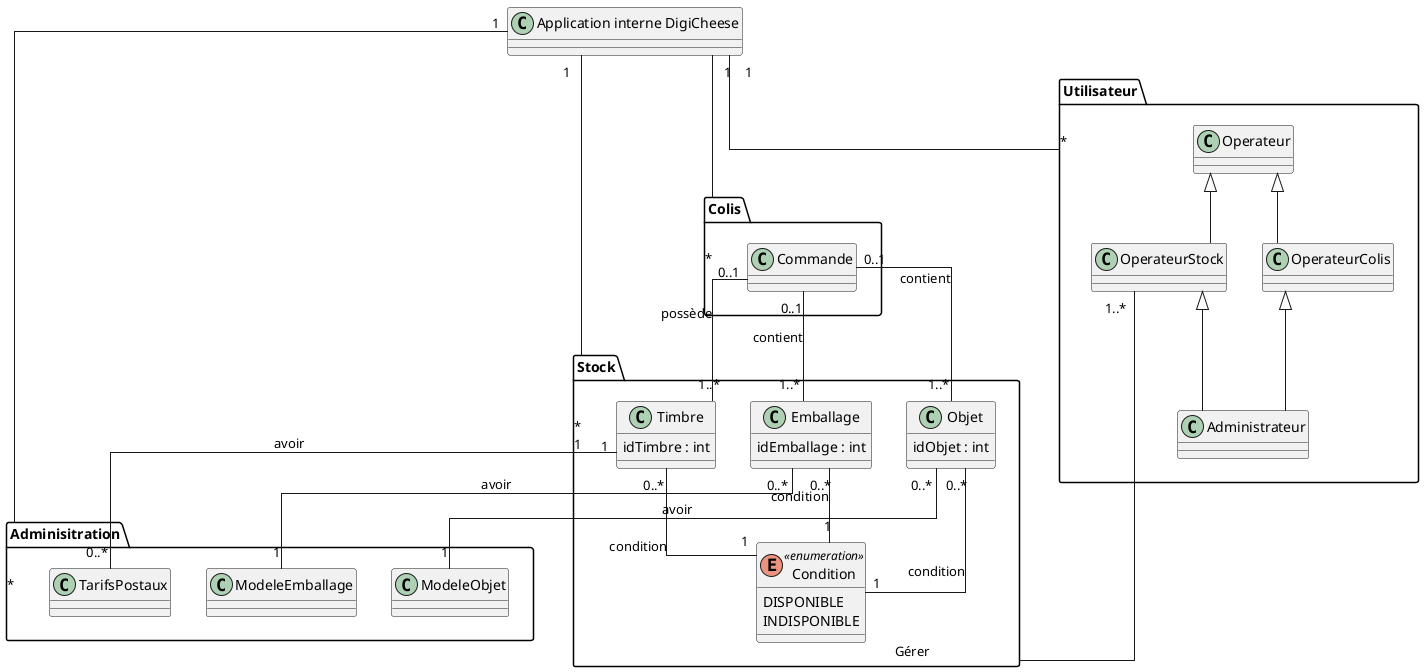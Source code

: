 @startuml Classe zoom stock
skinparam linetype ortho


package "Adminisitration"{

    class ModeleObjet {
        'idModeleObjet : int
        'nom : string
        'description : string
        ''disponible : boolean
        '{field} prix : decimal (5,2)
        '{field} poids : decimal (5,2)
    }

    class ModeleEmballage {
        'idModeleEmballage : int
        'nom : string
        '{field} prix : decimal (5,2)
        '{field} poids : decimal (5,2)
    }

    class TarifsPostaux {
        'idTarifsPostaux : int
        'poidsMaximum : int
        '{field} prix : decimal (5,2)
    }

    'enum Status <<enumeration>>{
       ' DISPONIBLE
       ' RUPTURE DE STOCK
       ' DISCONTINUE
    '}

    'class Quantite {
        'minObjets : int
        'maxObjets : int
    '}

    'class CompteClient {
        'idClient : int
       ' nom : string
       'prenom : string
       'genre : string
        'adressePostal : string
        'codePostal : int
        'ville : string
        'telephone : string
       'adresseMail : string
        'newsletters : boolean
        '{field} solde : decimal(5,2)
        'dateCreation : date
    '}

    'class Enseigne {
        'idEnseigne : int
        'nom : string
        'ville : string
        'codePostal : int
    '}



    'class AdressePostal {
    '    idAdressePostal : int
    '    adressePostal : string
    '    ville : string
    '    codePostal : int
    '}

}
'ModeleObjet "0..*"-- "1" Status : status
'ModeleEmballage "0..*" -- "1" Status : status
'TarifsPostaux "0..*" -- "1" Status : status

'ModeleObjet "1..*" -- "1..*" ModeleEmballage : contenir
'(ModeleObjet, ModeleEmballage) .. Quantite


package "Stock" {

    class Objet {
        idObjet : int
    }

    class Emballage {
        idEmballage : int
    }

    class Timbre {
        idTimbre : int
    }

    enum Condition <<enumeration>> {
        DISPONIBLE
        INDISPONIBLE
    }

}

Objet "0..*" -- "1" Condition : condition
Emballage "0..*" -- "1" Condition : condition
Timbre "0..*" -- "1" Condition : condition


Objet "0..*" -- "1" ModeleObjet : avoir
Emballage "0..*" -- "1" ModeleEmballage : avoir
TarifsPostaux "0..*" -- "1" Timbre : avoir

package "Colis" {

    class Commande {
        'idCommande : int
        'quantiteDObjets : int
        'numeroDeSuivie : int
        '{field} prix : decimal (5,2)
        '{field} poids : decimal (5,2)
        'dateCreation : date


        'ModifierPrix()
        'ModifierPoids()
        'ModifierEtat()
        'AjouterObjets()
        'AjouterEmballages()
        'AjouterTimbres()
        'AjouterNuméroSuivie()

    }

    'enum Etat <<enumeration>>{
    '    INITIALISER
    '    EN ATTENTE DE PREPARATION
    '    PREPARATION REALISE
    '    EN ATTENTE DE VALIDATION DES FRAIS DE PORTS
    '    FRAIS DE PORTS VALIDES
    '    EXPEDIER
    '    TERMINER
    '    ANNULEE
    '    ERREUR
    '}

}

'Commande "0..1" -- "1"Etat :état

package "Utilisateur" {

    class Operateur {
        'idOperateur : int
        'nom : string
        'motDePasse : string
    }

    class OperateurColis {
        'InitialiserCompteClient()
        'ModifierCompteClient()
        'InitialiserComande()
        'ModifierCommande()
    }

    class OperateurStock {

    }

    class Administrateur {

    }

}


class "Application interne DigiCheese"{
    'ChercherCompteUtilisateur(nom : str, motDePasse : str)
    'ChercherCommande(idCommande : int)
    'ChercherObjetDisponible(nomObjet : str)
    'ChercherEmballagePourCommande()
    

}


'CompteClient "1" -- "1..*" AdressePostal : possède
'Commande "1..*" -- "1" AdressePostal : possède
'Enseigne "1..*" -- "1"AdressePostal : possède

Commande "0..1" -- "1..*" Objet : contient
Commande "0..1" -- "1..*" Emballage : contient
Commande "0..1" -- "1..*" Timbre : possède


'CompteClient "1" -- "1..*" Commande : possède



'Administrateur "1..*" -- "1" Adminisitration : Gérer

'OperateurColis "1..*" -- "1" Colis : Gérer

OperateurStock "1..*" -- "1" Stock : Gérer

Operateur <|-- OperateurColis
Operateur <|-- OperateurStock
OperateurStock <|-- Administrateur
OperateurColis <|-- Administrateur


'OperateurColis "1..*" -- "0..*" CompteClient : Gérer
'OperateurColis "1..*" -- "0..*" Enseigne : Gérer

"Application interne DigiCheese" "1" -- "*" Utilisateur
"Application interne DigiCheese" "1" -- "*" Adminisitration
"Application interne DigiCheese" "1" -- "*" Stock
"Application interne DigiCheese" "1" -- "*" Colis

@enduml